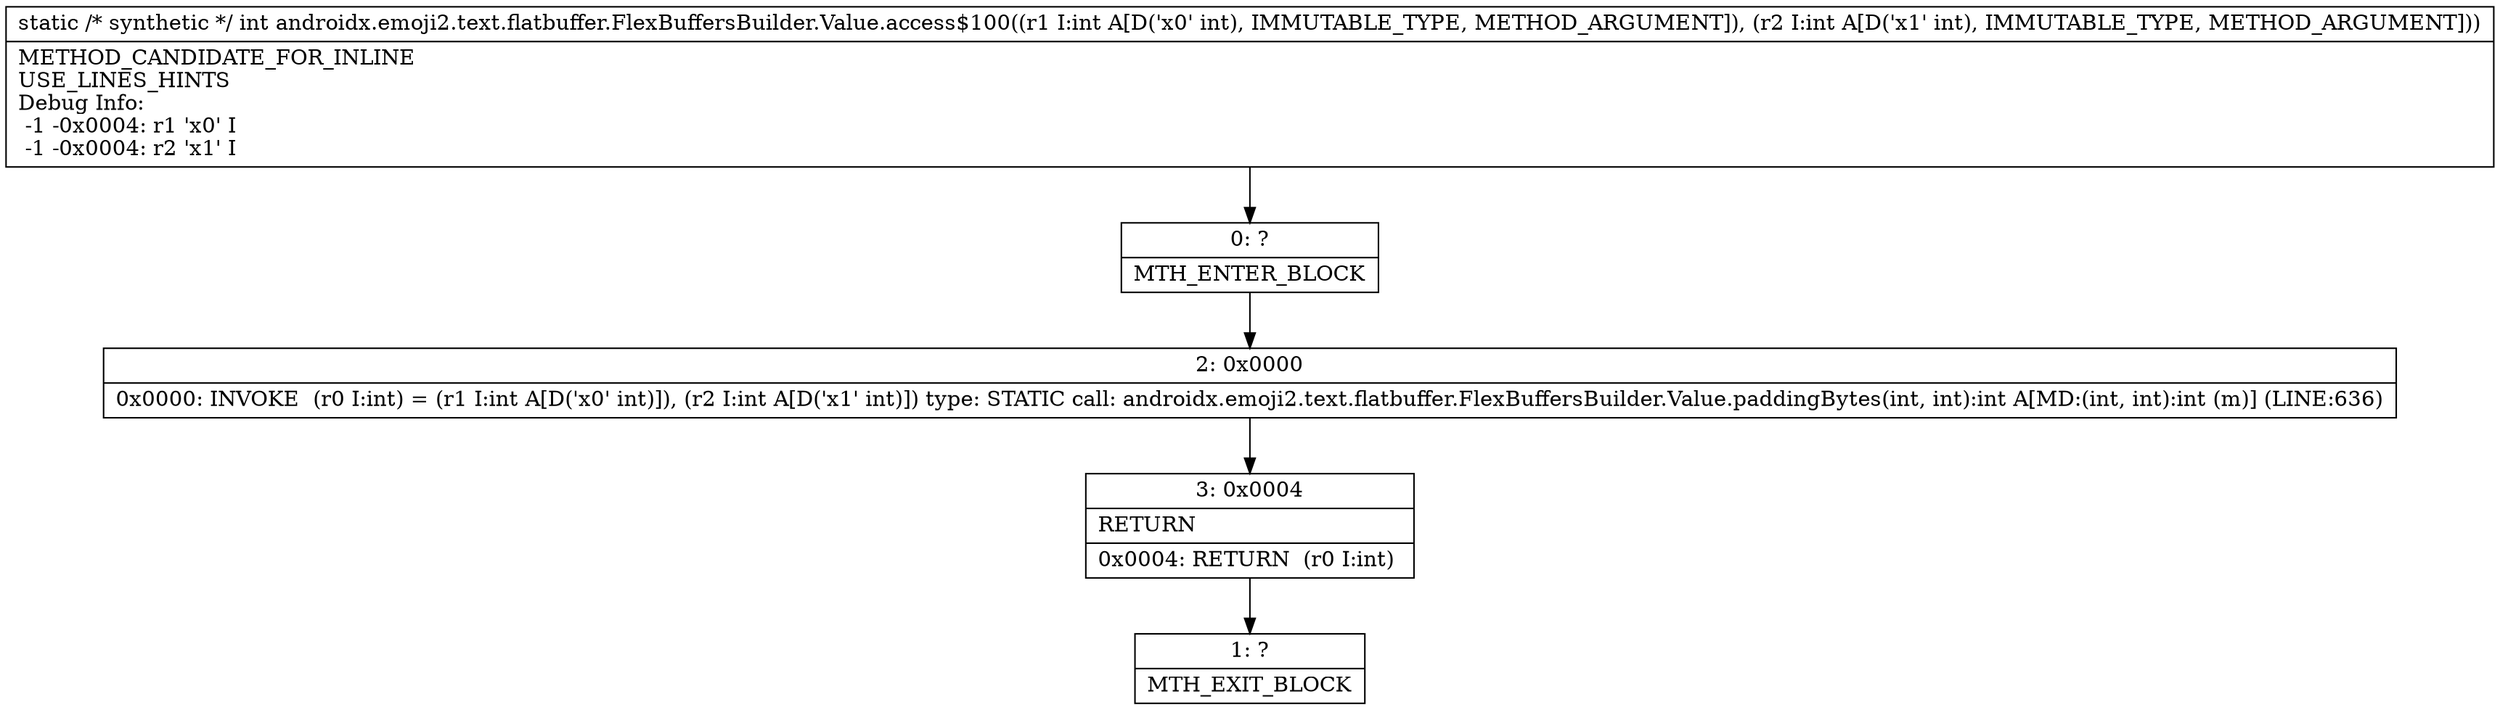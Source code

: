digraph "CFG forandroidx.emoji2.text.flatbuffer.FlexBuffersBuilder.Value.access$100(II)I" {
Node_0 [shape=record,label="{0\:\ ?|MTH_ENTER_BLOCK\l}"];
Node_2 [shape=record,label="{2\:\ 0x0000|0x0000: INVOKE  (r0 I:int) = (r1 I:int A[D('x0' int)]), (r2 I:int A[D('x1' int)]) type: STATIC call: androidx.emoji2.text.flatbuffer.FlexBuffersBuilder.Value.paddingBytes(int, int):int A[MD:(int, int):int (m)] (LINE:636)\l}"];
Node_3 [shape=record,label="{3\:\ 0x0004|RETURN\l|0x0004: RETURN  (r0 I:int) \l}"];
Node_1 [shape=record,label="{1\:\ ?|MTH_EXIT_BLOCK\l}"];
MethodNode[shape=record,label="{static \/* synthetic *\/ int androidx.emoji2.text.flatbuffer.FlexBuffersBuilder.Value.access$100((r1 I:int A[D('x0' int), IMMUTABLE_TYPE, METHOD_ARGUMENT]), (r2 I:int A[D('x1' int), IMMUTABLE_TYPE, METHOD_ARGUMENT]))  | METHOD_CANDIDATE_FOR_INLINE\lUSE_LINES_HINTS\lDebug Info:\l  \-1 \-0x0004: r1 'x0' I\l  \-1 \-0x0004: r2 'x1' I\l}"];
MethodNode -> Node_0;Node_0 -> Node_2;
Node_2 -> Node_3;
Node_3 -> Node_1;
}

